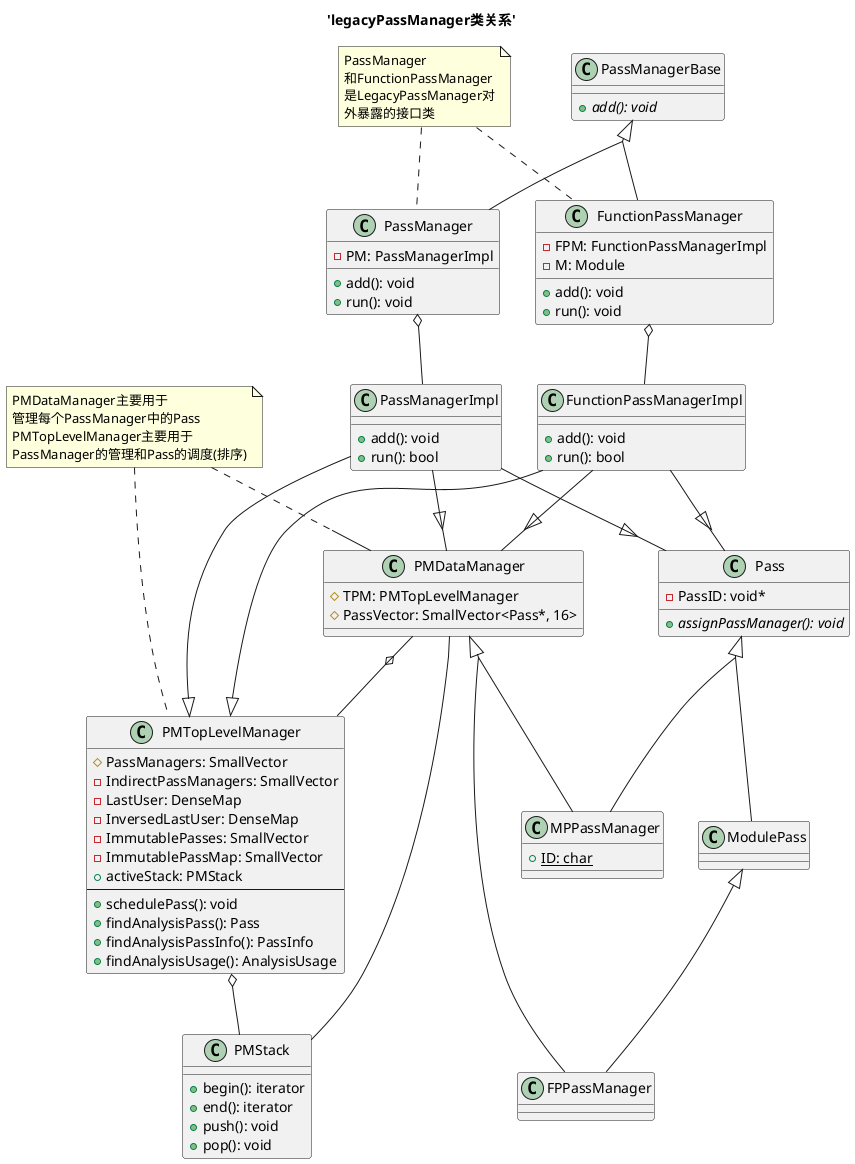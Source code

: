 @startuml

title 'legacyPassManager类关系'

skinparam groupInheritance 2

top to bottom direction

' 类定义

class PassManagerBase {
  {abstract} +add(): void
}

together {

  class FunctionPassManager {
    + add(): void
    + run(): void
    - FPM: FunctionPassManagerImpl
    - M: Module
  }

  class PassManager {
    + add(): void
    + run(): void
    - PM: PassManagerImpl
  }

}

together {

  class PassManagerImpl {
    + add(): void
    + run(): bool
  }

  class FunctionPassManagerImpl {
    + add(): void
    + run(): bool
  }

}


' -----*------
together {

  class PMStack {
    + begin(): iterator
    + end(): iterator
    + push(): void
    + pop(): void
  }

  class PMDataManager {
    # TPM: PMTopLevelManager
    # PassVector: SmallVector<Pass*, 16>
  }

  class PMTopLevelManager {
    # PassManagers: SmallVector
    - IndirectPassManagers: SmallVector
    - LastUser: DenseMap
    - InversedLastUser: DenseMap
    - ImmutablePasses: SmallVector
    - ImmutablePassMap: SmallVector
    + activeStack: PMStack
    ----
    + schedulePass(): void
    + findAnalysisPass(): Pass
    + findAnalysisPassInfo(): PassInfo
    + findAnalysisUsage(): AnalysisUsage
  }

}

class Pass {
  - PassID: void*
  {abstract} + assignPassManager(): void
}

together {

  class ModulePass {

  }

  class FPPassManager {

  }

}

class MPPassManager {
  {static} + ID: char
}


' *****************
' ***** 类关系 *****
' *****************

' PassManagerBase类关系
PassManagerBase                     <|-down-                  PassManager
PassManagerBase                     <|-down-                  FunctionPassManager

' PassManager类关系
PassManager                         o-down-                   PassManagerImpl

' PassManagerImpl类关系
PassManagerImpl                     -down-|>                  PMTopLevelManager
PassManagerImpl                     -down-|>                  PMDataManager
PassManagerImpl                     -down-|>                  Pass

' FunctionPassManager类关系
FunctionPassManager                 o-down-                   FunctionPassManagerImpl

' FunctionPassManagerImpl类关系
FunctionPassManagerImpl             -down-|>                  PMTopLevelManager
FunctionPassManagerImpl             -down-|>                  PMDataManager
FunctionPassManagerImpl             -down-|>                  Pass

' PMTopLevelManager类关系
PMTopLevelManager                   o-down-                   PMStack

' PMDataManager类关系
PMDataManager                       -                         PMStack

' PMTopLevelManager与PMDataManager之间的关系
PMDataManager                       o-down-                   PMTopLevelManager

' ModulePass类关系
ModulePass                          -up-|>                    Pass

' FPPassManager类关系
FPPassManager                       -up-|>                    PMDataManager
FPPassManager                       -up-|>                    ModulePass

' MPPassManger类关系
MPPassManager                       -up-|>                    Pass
MPPassManager                       -up-|>                    PMDataManager

' ***** 注释 *****
note "PassManager\n和FunctionPassManager\n是LegacyPassManager对\n外暴露的接口类" as export_interface

note "PMDataManager主要用于\n管理每个PassManager中的Pass\nPMTopLevelManager主要用于\nPassManager的管理和Pass的调度(排序)" as pm_effect

' ***** 注释 *****
PassManager                       .up.                        export_interface
FunctionPassManager               .up.                        export_interface

PMDataManager                     .up.                        pm_effect
PMTopLevelManager                 .up.                        pm_effect

@enduml